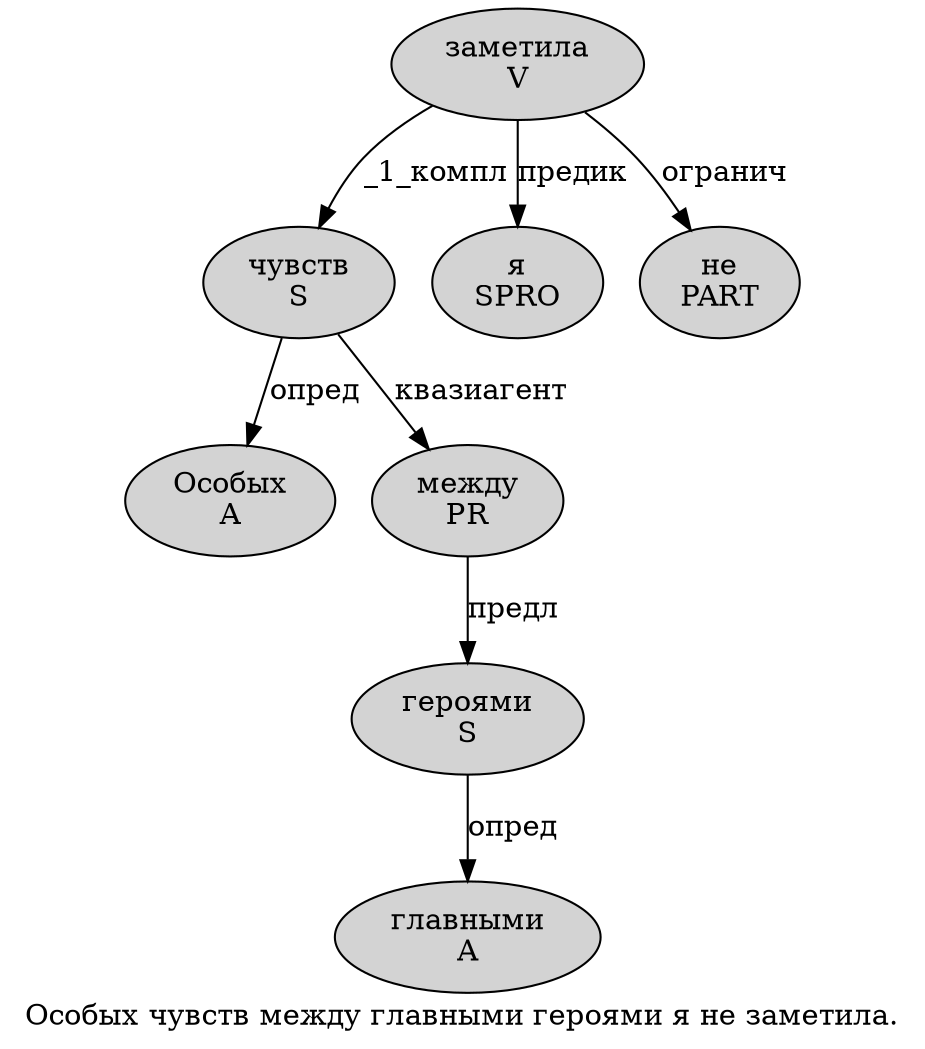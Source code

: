 digraph SENTENCE_3122 {
	graph [label="Особых чувств между главными героями я не заметила."]
	node [style=filled]
		0 [label="Особых
A" color="" fillcolor=lightgray penwidth=1 shape=ellipse]
		1 [label="чувств
S" color="" fillcolor=lightgray penwidth=1 shape=ellipse]
		2 [label="между
PR" color="" fillcolor=lightgray penwidth=1 shape=ellipse]
		3 [label="главными
A" color="" fillcolor=lightgray penwidth=1 shape=ellipse]
		4 [label="героями
S" color="" fillcolor=lightgray penwidth=1 shape=ellipse]
		5 [label="я
SPRO" color="" fillcolor=lightgray penwidth=1 shape=ellipse]
		6 [label="не
PART" color="" fillcolor=lightgray penwidth=1 shape=ellipse]
		7 [label="заметила
V" color="" fillcolor=lightgray penwidth=1 shape=ellipse]
			2 -> 4 [label="предл"]
			7 -> 1 [label="_1_компл"]
			7 -> 5 [label="предик"]
			7 -> 6 [label="огранич"]
			1 -> 0 [label="опред"]
			1 -> 2 [label="квазиагент"]
			4 -> 3 [label="опред"]
}